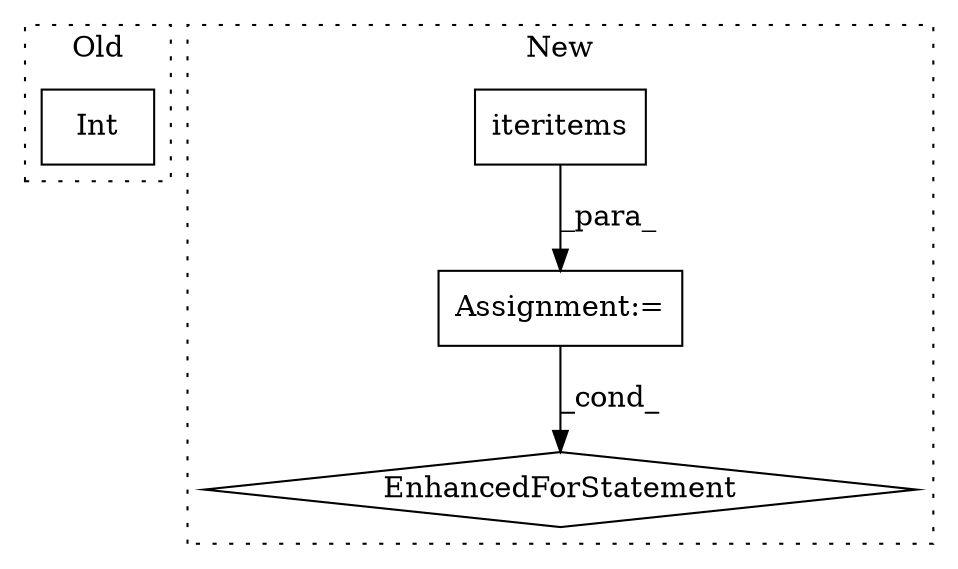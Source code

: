 digraph G {
subgraph cluster0 {
1 [label="Int" a="32" s="1213,1243" l="4,1" shape="box"];
label = "Old";
style="dotted";
}
subgraph cluster1 {
2 [label="iteritems" a="32" s="1360" l="11" shape="box"];
3 [label="Assignment:=" a="7" s="1268,1371" l="69,2" shape="box"];
4 [label="EnhancedForStatement" a="70" s="1268,1371" l="69,2" shape="diamond"];
label = "New";
style="dotted";
}
2 -> 3 [label="_para_"];
3 -> 4 [label="_cond_"];
}